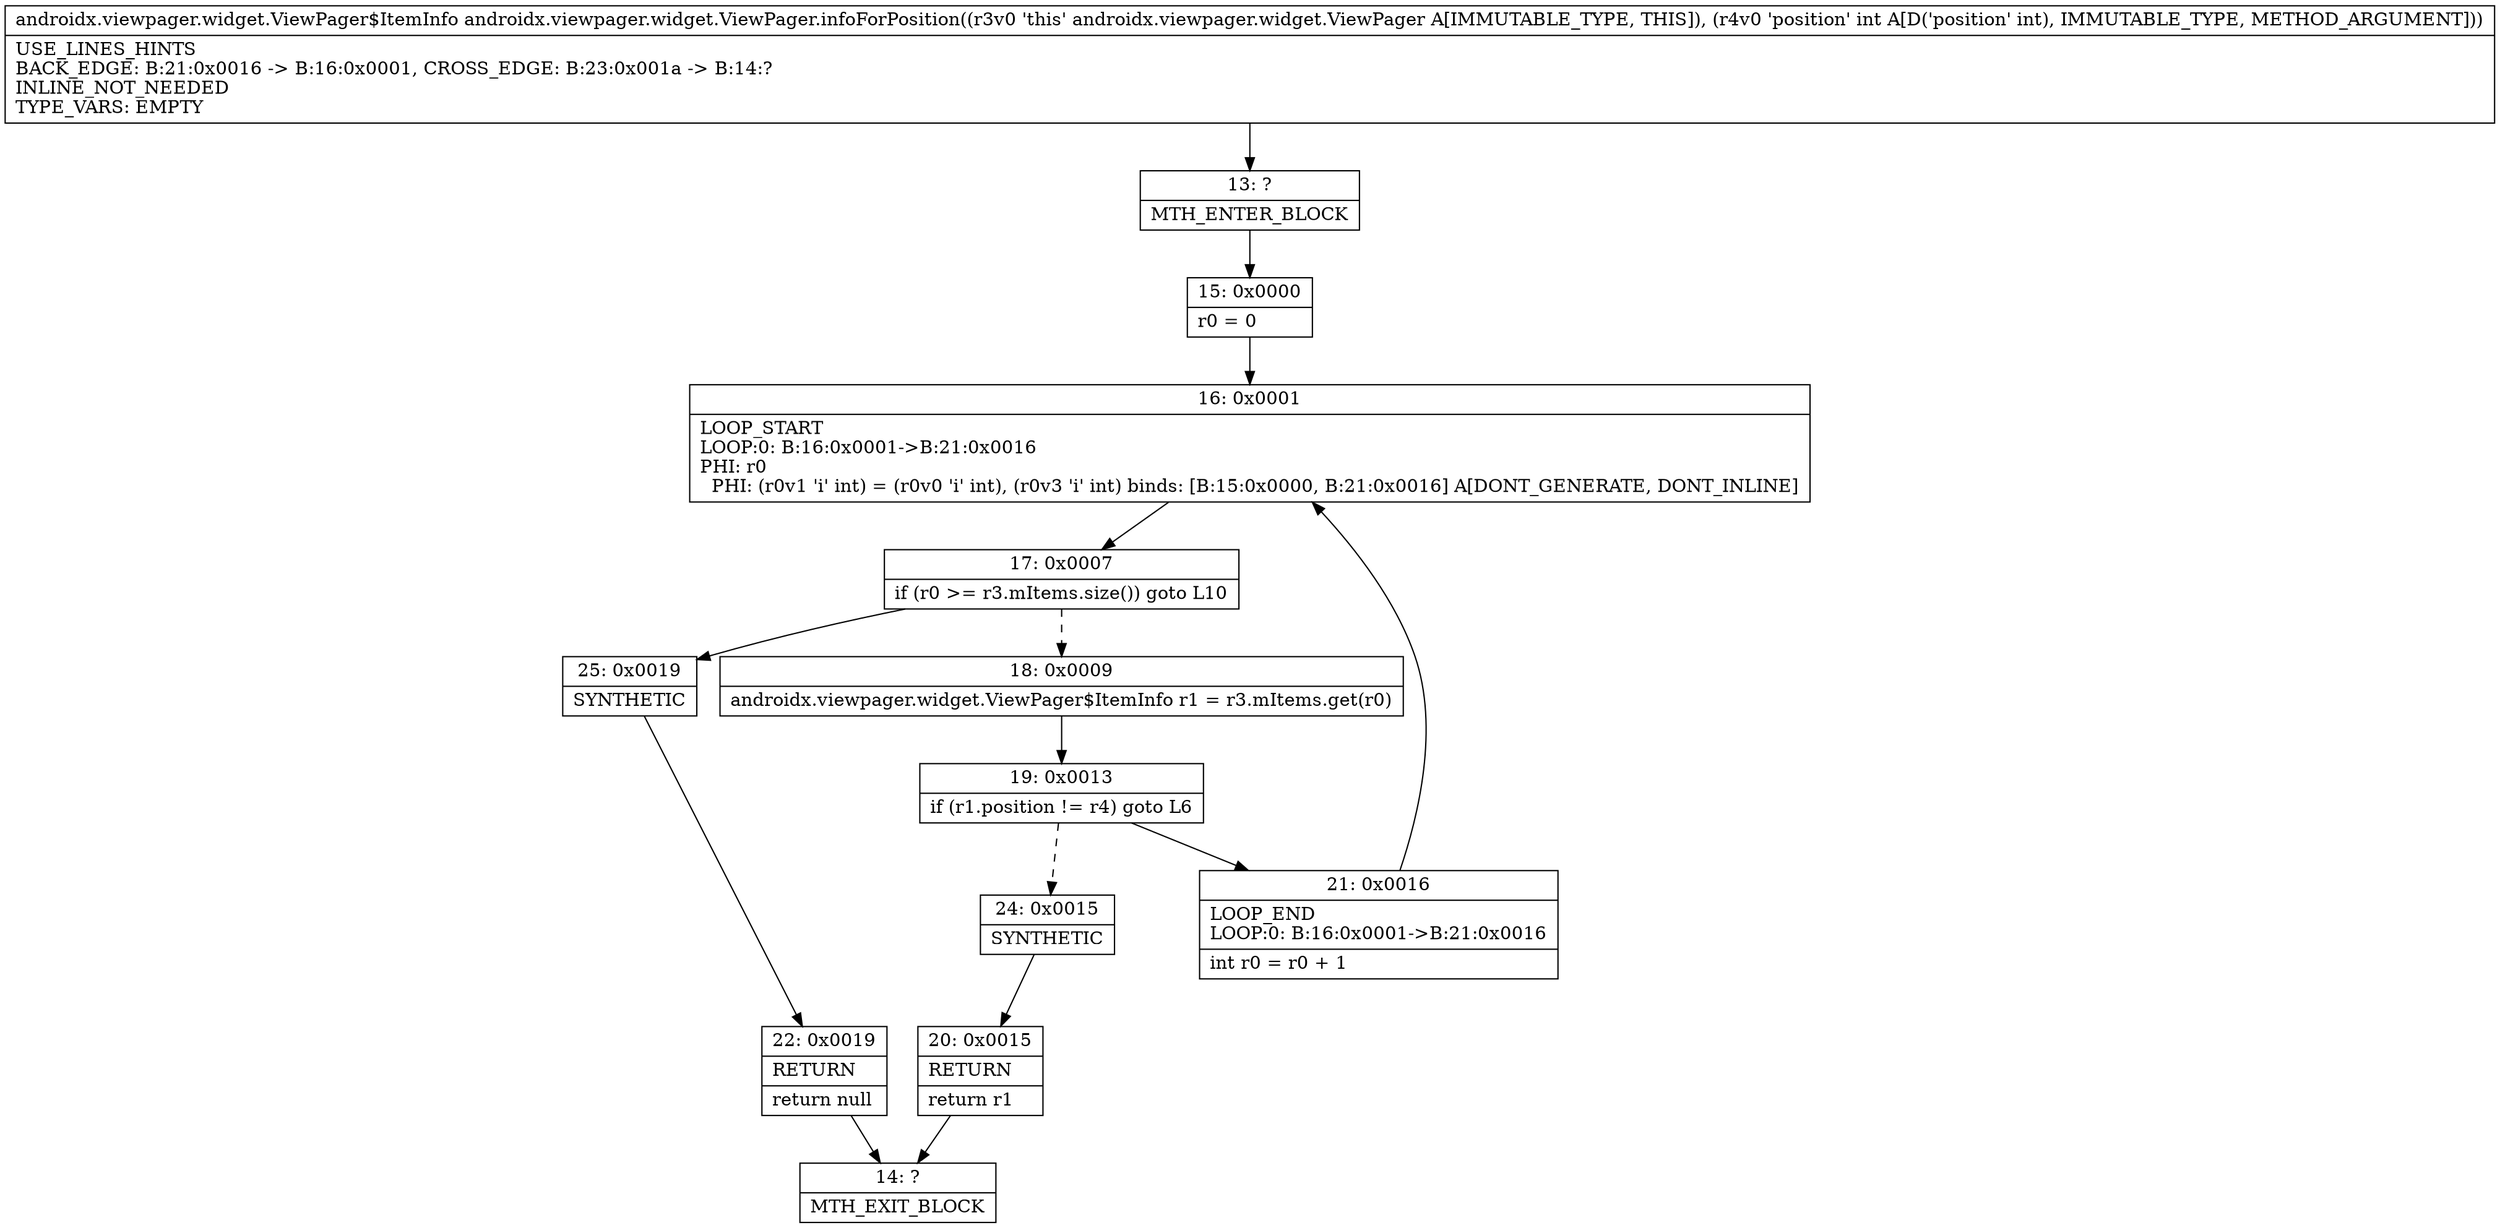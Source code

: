 digraph "CFG forandroidx.viewpager.widget.ViewPager.infoForPosition(I)Landroidx\/viewpager\/widget\/ViewPager$ItemInfo;" {
Node_13 [shape=record,label="{13\:\ ?|MTH_ENTER_BLOCK\l}"];
Node_15 [shape=record,label="{15\:\ 0x0000|r0 = 0\l}"];
Node_16 [shape=record,label="{16\:\ 0x0001|LOOP_START\lLOOP:0: B:16:0x0001\-\>B:21:0x0016\lPHI: r0 \l  PHI: (r0v1 'i' int) = (r0v0 'i' int), (r0v3 'i' int) binds: [B:15:0x0000, B:21:0x0016] A[DONT_GENERATE, DONT_INLINE]\l}"];
Node_17 [shape=record,label="{17\:\ 0x0007|if (r0 \>= r3.mItems.size()) goto L10\l}"];
Node_18 [shape=record,label="{18\:\ 0x0009|androidx.viewpager.widget.ViewPager$ItemInfo r1 = r3.mItems.get(r0)\l}"];
Node_19 [shape=record,label="{19\:\ 0x0013|if (r1.position != r4) goto L6\l}"];
Node_21 [shape=record,label="{21\:\ 0x0016|LOOP_END\lLOOP:0: B:16:0x0001\-\>B:21:0x0016\l|int r0 = r0 + 1\l}"];
Node_24 [shape=record,label="{24\:\ 0x0015|SYNTHETIC\l}"];
Node_20 [shape=record,label="{20\:\ 0x0015|RETURN\l|return r1\l}"];
Node_14 [shape=record,label="{14\:\ ?|MTH_EXIT_BLOCK\l}"];
Node_25 [shape=record,label="{25\:\ 0x0019|SYNTHETIC\l}"];
Node_22 [shape=record,label="{22\:\ 0x0019|RETURN\l|return null\l}"];
MethodNode[shape=record,label="{androidx.viewpager.widget.ViewPager$ItemInfo androidx.viewpager.widget.ViewPager.infoForPosition((r3v0 'this' androidx.viewpager.widget.ViewPager A[IMMUTABLE_TYPE, THIS]), (r4v0 'position' int A[D('position' int), IMMUTABLE_TYPE, METHOD_ARGUMENT]))  | USE_LINES_HINTS\lBACK_EDGE: B:21:0x0016 \-\> B:16:0x0001, CROSS_EDGE: B:23:0x001a \-\> B:14:?\lINLINE_NOT_NEEDED\lTYPE_VARS: EMPTY\l}"];
MethodNode -> Node_13;Node_13 -> Node_15;
Node_15 -> Node_16;
Node_16 -> Node_17;
Node_17 -> Node_18[style=dashed];
Node_17 -> Node_25;
Node_18 -> Node_19;
Node_19 -> Node_21;
Node_19 -> Node_24[style=dashed];
Node_21 -> Node_16;
Node_24 -> Node_20;
Node_20 -> Node_14;
Node_25 -> Node_22;
Node_22 -> Node_14;
}

